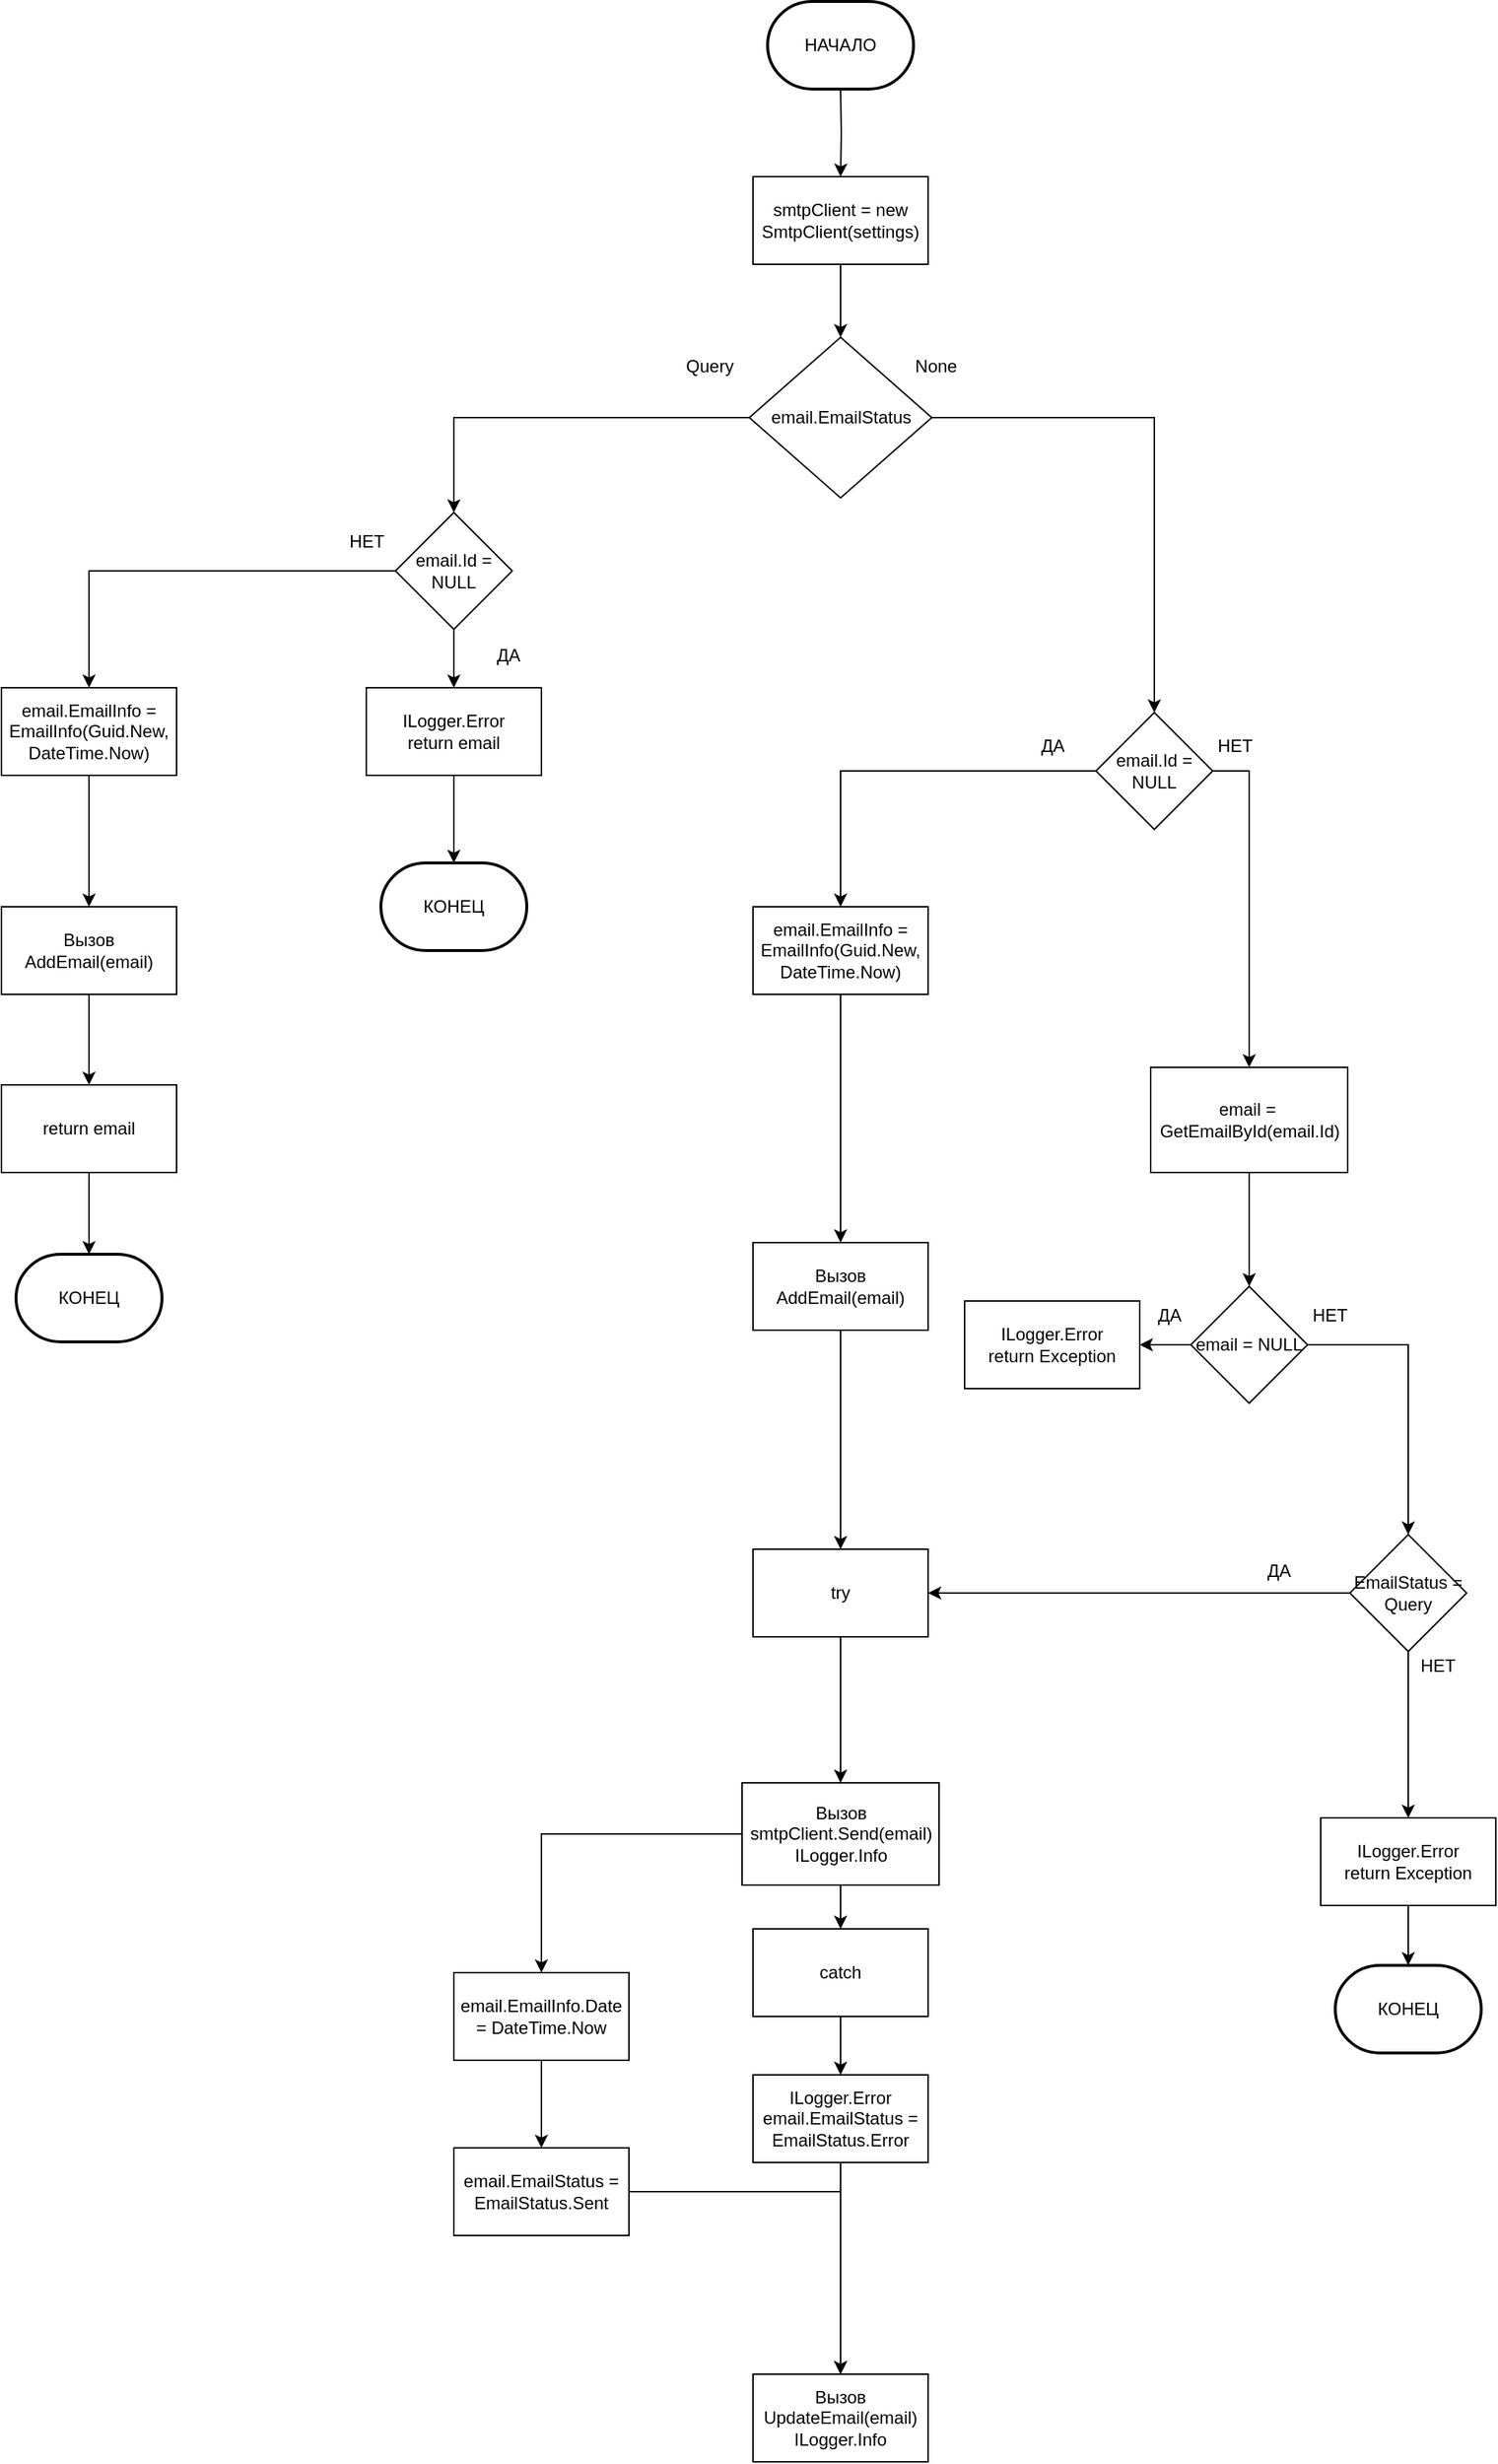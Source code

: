 <mxfile version="13.9.9" type="device"><diagram id="8Qj0aekDWNay7GTrmFe_" name="Page-1"><mxGraphModel dx="1679" dy="494" grid="1" gridSize="10" guides="1" tooltips="1" connect="1" arrows="1" fold="1" page="1" pageScale="1" pageWidth="827" pageHeight="1169" math="0" shadow="0"><root><mxCell id="0"/><mxCell id="1" parent="0"/><mxCell id="5H_Fm3dNlFovkL6MUdHR-4" style="edgeStyle=orthogonalEdgeStyle;rounded=0;orthogonalLoop=1;jettySize=auto;html=1;entryX=0.5;entryY=0;entryDx=0;entryDy=0;" parent="1" target="5H_Fm3dNlFovkL6MUdHR-12" edge="1"><mxGeometry relative="1" as="geometry"><mxPoint x="405" y="160" as="sourcePoint"/><mxPoint x="405" y="210" as="targetPoint"/></mxGeometry></mxCell><mxCell id="5H_Fm3dNlFovkL6MUdHR-10" value="НАЧАЛО" style="strokeWidth=2;html=1;shape=mxgraph.flowchart.terminator;whiteSpace=wrap;" parent="1" vertex="1"><mxGeometry x="355" y="100" width="100" height="60" as="geometry"/></mxCell><mxCell id="5H_Fm3dNlFovkL6MUdHR-62" style="edgeStyle=orthogonalEdgeStyle;rounded=0;orthogonalLoop=1;jettySize=auto;html=1;entryX=0.5;entryY=0;entryDx=0;entryDy=0;" parent="1" source="5H_Fm3dNlFovkL6MUdHR-12" target="5H_Fm3dNlFovkL6MUdHR-48" edge="1"><mxGeometry relative="1" as="geometry"/></mxCell><mxCell id="5H_Fm3dNlFovkL6MUdHR-12" value="smtpClient = new SmtpClient(settings)" style="rounded=0;whiteSpace=wrap;html=1;" parent="1" vertex="1"><mxGeometry x="345" y="220" width="120" height="60" as="geometry"/></mxCell><mxCell id="5H_Fm3dNlFovkL6MUdHR-17" style="edgeStyle=orthogonalEdgeStyle;rounded=0;orthogonalLoop=1;jettySize=auto;html=1;entryX=0.5;entryY=0;entryDx=0;entryDy=0;" parent="1" source="5H_Fm3dNlFovkL6MUdHR-14" target="5H_Fm3dNlFovkL6MUdHR-16" edge="1"><mxGeometry relative="1" as="geometry"/></mxCell><mxCell id="5H_Fm3dNlFovkL6MUdHR-14" value="try" style="rounded=0;whiteSpace=wrap;html=1;" parent="1" vertex="1"><mxGeometry x="345" y="1160" width="120" height="60" as="geometry"/></mxCell><mxCell id="0-1QyOiTHDfjjHZZSH5l-12" style="edgeStyle=orthogonalEdgeStyle;rounded=0;orthogonalLoop=1;jettySize=auto;html=1;entryX=0.5;entryY=0;entryDx=0;entryDy=0;" edge="1" parent="1" source="5H_Fm3dNlFovkL6MUdHR-16" target="0-1QyOiTHDfjjHZZSH5l-10"><mxGeometry relative="1" as="geometry"/></mxCell><mxCell id="0-1QyOiTHDfjjHZZSH5l-16" style="edgeStyle=orthogonalEdgeStyle;rounded=0;orthogonalLoop=1;jettySize=auto;html=1;" edge="1" parent="1" source="5H_Fm3dNlFovkL6MUdHR-16" target="5H_Fm3dNlFovkL6MUdHR-23"><mxGeometry relative="1" as="geometry"/></mxCell><mxCell id="5H_Fm3dNlFovkL6MUdHR-16" value="Вызов smtpClient.Send(email)&lt;br&gt;ILogger.Info" style="rounded=0;whiteSpace=wrap;html=1;" parent="1" vertex="1"><mxGeometry x="337.5" y="1320" width="135" height="70" as="geometry"/></mxCell><mxCell id="0-1QyOiTHDfjjHZZSH5l-19" style="edgeStyle=orthogonalEdgeStyle;rounded=0;orthogonalLoop=1;jettySize=auto;html=1;entryX=0.5;entryY=0;entryDx=0;entryDy=0;" edge="1" parent="1" source="5H_Fm3dNlFovkL6MUdHR-23" target="5H_Fm3dNlFovkL6MUdHR-35"><mxGeometry relative="1" as="geometry"/></mxCell><mxCell id="5H_Fm3dNlFovkL6MUdHR-23" value="email.EmailInfo.Date = DateTime.Now" style="rounded=0;whiteSpace=wrap;html=1;" parent="1" vertex="1"><mxGeometry x="140" y="1450" width="120" height="60" as="geometry"/></mxCell><mxCell id="0-1QyOiTHDfjjHZZSH5l-20" style="edgeStyle=orthogonalEdgeStyle;rounded=0;orthogonalLoop=1;jettySize=auto;html=1;entryX=0.5;entryY=0;entryDx=0;entryDy=0;" edge="1" parent="1" source="5H_Fm3dNlFovkL6MUdHR-35" target="5H_Fm3dNlFovkL6MUdHR-44"><mxGeometry relative="1" as="geometry"/></mxCell><mxCell id="5H_Fm3dNlFovkL6MUdHR-35" value="email.EmailStatus = EmailStatus.Sent" style="rounded=0;whiteSpace=wrap;html=1;" parent="1" vertex="1"><mxGeometry x="140" y="1570" width="120" height="60" as="geometry"/></mxCell><mxCell id="0-1QyOiTHDfjjHZZSH5l-22" style="edgeStyle=orthogonalEdgeStyle;rounded=0;orthogonalLoop=1;jettySize=auto;html=1;entryX=0.5;entryY=0;entryDx=0;entryDy=0;" edge="1" parent="1" source="5H_Fm3dNlFovkL6MUdHR-37" target="5H_Fm3dNlFovkL6MUdHR-44"><mxGeometry relative="1" as="geometry"/></mxCell><mxCell id="5H_Fm3dNlFovkL6MUdHR-37" value="ILogger.Error&lt;br&gt;email.EmailStatus = EmailStatus.Error" style="rounded=0;whiteSpace=wrap;html=1;" parent="1" vertex="1"><mxGeometry x="345" y="1520" width="120" height="60" as="geometry"/></mxCell><mxCell id="5H_Fm3dNlFovkL6MUdHR-44" value="Вызов UpdateEmail(email)&lt;br&gt;ILogger.Info" style="rounded=0;whiteSpace=wrap;html=1;" parent="1" vertex="1"><mxGeometry x="345" y="1725" width="120" height="60" as="geometry"/></mxCell><mxCell id="5H_Fm3dNlFovkL6MUdHR-60" style="edgeStyle=orthogonalEdgeStyle;rounded=0;orthogonalLoop=1;jettySize=auto;html=1;exitX=0;exitY=0.5;exitDx=0;exitDy=0;entryX=0.5;entryY=0;entryDx=0;entryDy=0;" parent="1" source="5H_Fm3dNlFovkL6MUdHR-48" target="5H_Fm3dNlFovkL6MUdHR-66" edge="1"><mxGeometry relative="1" as="geometry"><mxPoint x="140" y="480" as="targetPoint"/></mxGeometry></mxCell><mxCell id="5H_Fm3dNlFovkL6MUdHR-85" style="edgeStyle=orthogonalEdgeStyle;rounded=0;orthogonalLoop=1;jettySize=auto;html=1;entryX=0.5;entryY=0;entryDx=0;entryDy=0;" parent="1" source="5H_Fm3dNlFovkL6MUdHR-48" target="5H_Fm3dNlFovkL6MUdHR-84" edge="1"><mxGeometry relative="1" as="geometry"/></mxCell><mxCell id="5H_Fm3dNlFovkL6MUdHR-48" value="email.EmailStatus" style="rhombus;whiteSpace=wrap;html=1;" parent="1" vertex="1"><mxGeometry x="342.5" y="330" width="125" height="110" as="geometry"/></mxCell><mxCell id="5H_Fm3dNlFovkL6MUdHR-61" value="Query" style="text;html=1;align=center;verticalAlign=middle;resizable=0;points=[];autosize=1;" parent="1" vertex="1"><mxGeometry x="290" y="340" width="50" height="20" as="geometry"/></mxCell><mxCell id="5H_Fm3dNlFovkL6MUdHR-68" style="edgeStyle=orthogonalEdgeStyle;rounded=0;orthogonalLoop=1;jettySize=auto;html=1;entryX=0.5;entryY=0;entryDx=0;entryDy=0;" parent="1" source="5H_Fm3dNlFovkL6MUdHR-66" target="5H_Fm3dNlFovkL6MUdHR-67" edge="1"><mxGeometry relative="1" as="geometry"/></mxCell><mxCell id="Z2vICi14czwNzqXFU4by-3" style="edgeStyle=orthogonalEdgeStyle;rounded=0;orthogonalLoop=1;jettySize=auto;html=1;exitX=0;exitY=0.5;exitDx=0;exitDy=0;entryX=0.5;entryY=0;entryDx=0;entryDy=0;" parent="1" source="5H_Fm3dNlFovkL6MUdHR-66" target="XbmcL31FPRwmKU8Qa4Oa-15" edge="1"><mxGeometry relative="1" as="geometry"><mxPoint x="-110" y="840" as="targetPoint"/></mxGeometry></mxCell><mxCell id="5H_Fm3dNlFovkL6MUdHR-66" value="email.Id = NULL" style="rhombus;whiteSpace=wrap;html=1;" parent="1" vertex="1"><mxGeometry x="100" y="450" width="80" height="80" as="geometry"/></mxCell><mxCell id="5H_Fm3dNlFovkL6MUdHR-69" style="edgeStyle=orthogonalEdgeStyle;rounded=0;orthogonalLoop=1;jettySize=auto;html=1;" parent="1" source="5H_Fm3dNlFovkL6MUdHR-67" edge="1"><mxGeometry relative="1" as="geometry"><mxPoint x="140" y="690" as="targetPoint"/></mxGeometry></mxCell><mxCell id="5H_Fm3dNlFovkL6MUdHR-67" value="ILogger.Error&lt;br&gt;return email" style="rounded=0;whiteSpace=wrap;html=1;" parent="1" vertex="1"><mxGeometry x="80" y="570" width="120" height="60" as="geometry"/></mxCell><mxCell id="5H_Fm3dNlFovkL6MUdHR-70" value="КОНЕЦ" style="strokeWidth=2;html=1;shape=mxgraph.flowchart.terminator;whiteSpace=wrap;" parent="1" vertex="1"><mxGeometry x="90" y="690" width="100" height="60" as="geometry"/></mxCell><mxCell id="5H_Fm3dNlFovkL6MUdHR-75" value="ДА" style="text;html=1;align=center;verticalAlign=middle;resizable=0;points=[];autosize=1;" parent="1" vertex="1"><mxGeometry x="162" y="538" width="30" height="20" as="geometry"/></mxCell><mxCell id="5H_Fm3dNlFovkL6MUdHR-77" value="НЕТ" style="text;html=1;align=center;verticalAlign=middle;resizable=0;points=[];autosize=1;" parent="1" vertex="1"><mxGeometry x="60" y="460" width="40" height="20" as="geometry"/></mxCell><mxCell id="5H_Fm3dNlFovkL6MUdHR-93" style="edgeStyle=orthogonalEdgeStyle;rounded=0;orthogonalLoop=1;jettySize=auto;html=1;entryX=0.5;entryY=0;entryDx=0;entryDy=0;" parent="1" source="5H_Fm3dNlFovkL6MUdHR-84" target="5H_Fm3dNlFovkL6MUdHR-91" edge="1"><mxGeometry relative="1" as="geometry"><Array as="points"><mxPoint x="685" y="627"/></Array></mxGeometry></mxCell><mxCell id="Z2vICi14czwNzqXFU4by-12" style="edgeStyle=orthogonalEdgeStyle;rounded=0;orthogonalLoop=1;jettySize=auto;html=1;exitX=0;exitY=0.5;exitDx=0;exitDy=0;" parent="1" source="5H_Fm3dNlFovkL6MUdHR-84" target="Z2vICi14czwNzqXFU4by-6" edge="1"><mxGeometry relative="1" as="geometry"/></mxCell><mxCell id="5H_Fm3dNlFovkL6MUdHR-84" value="email.Id = NULL" style="rhombus;whiteSpace=wrap;html=1;" parent="1" vertex="1"><mxGeometry x="580" y="587" width="80" height="80" as="geometry"/></mxCell><mxCell id="5H_Fm3dNlFovkL6MUdHR-86" value="None" style="text;html=1;align=center;verticalAlign=middle;resizable=0;points=[];autosize=1;" parent="1" vertex="1"><mxGeometry x="450" y="340" width="40" height="20" as="geometry"/></mxCell><mxCell id="5H_Fm3dNlFovkL6MUdHR-89" value="НЕТ" style="text;html=1;align=center;verticalAlign=middle;resizable=0;points=[];autosize=1;" parent="1" vertex="1"><mxGeometry x="655" y="600" width="40" height="20" as="geometry"/></mxCell><mxCell id="0-1QyOiTHDfjjHZZSH5l-4" style="edgeStyle=orthogonalEdgeStyle;rounded=0;orthogonalLoop=1;jettySize=auto;html=1;" edge="1" parent="1" source="5H_Fm3dNlFovkL6MUdHR-91" target="0-1QyOiTHDfjjHZZSH5l-1"><mxGeometry relative="1" as="geometry"/></mxCell><mxCell id="5H_Fm3dNlFovkL6MUdHR-91" value="email =&amp;nbsp; GetEmailById(email.Id)" style="rounded=0;whiteSpace=wrap;html=1;" parent="1" vertex="1"><mxGeometry x="617.5" y="830" width="135" height="72" as="geometry"/></mxCell><mxCell id="5H_Fm3dNlFovkL6MUdHR-96" style="edgeStyle=orthogonalEdgeStyle;rounded=0;orthogonalLoop=1;jettySize=auto;html=1;entryX=1;entryY=0.5;entryDx=0;entryDy=0;" parent="1" source="5H_Fm3dNlFovkL6MUdHR-94" target="5H_Fm3dNlFovkL6MUdHR-14" edge="1"><mxGeometry relative="1" as="geometry"/></mxCell><mxCell id="5H_Fm3dNlFovkL6MUdHR-98" style="edgeStyle=orthogonalEdgeStyle;rounded=0;orthogonalLoop=1;jettySize=auto;html=1;entryX=0.5;entryY=0;entryDx=0;entryDy=0;" parent="1" source="5H_Fm3dNlFovkL6MUdHR-94" target="5H_Fm3dNlFovkL6MUdHR-99" edge="1"><mxGeometry relative="1" as="geometry"><mxPoint x="794" y="1325" as="targetPoint"/></mxGeometry></mxCell><mxCell id="5H_Fm3dNlFovkL6MUdHR-94" value="EmailStatus = Query" style="rhombus;whiteSpace=wrap;html=1;" parent="1" vertex="1"><mxGeometry x="754" y="1150" width="80" height="80" as="geometry"/></mxCell><mxCell id="5H_Fm3dNlFovkL6MUdHR-97" value="ДА" style="text;html=1;align=center;verticalAlign=middle;resizable=0;points=[];autosize=1;" parent="1" vertex="1"><mxGeometry x="690" y="1165" width="30" height="20" as="geometry"/></mxCell><mxCell id="5H_Fm3dNlFovkL6MUdHR-102" style="edgeStyle=orthogonalEdgeStyle;rounded=0;orthogonalLoop=1;jettySize=auto;html=1;entryX=0.5;entryY=0;entryDx=0;entryDy=0;entryPerimeter=0;" parent="1" source="5H_Fm3dNlFovkL6MUdHR-99" target="5H_Fm3dNlFovkL6MUdHR-101" edge="1"><mxGeometry relative="1" as="geometry"/></mxCell><mxCell id="5H_Fm3dNlFovkL6MUdHR-99" value="ILogger.Error&lt;br&gt;return Exception" style="rounded=0;whiteSpace=wrap;html=1;" parent="1" vertex="1"><mxGeometry x="734" y="1344" width="120" height="60" as="geometry"/></mxCell><mxCell id="5H_Fm3dNlFovkL6MUdHR-100" value="НЕТ" style="text;html=1;align=center;verticalAlign=middle;resizable=0;points=[];autosize=1;" parent="1" vertex="1"><mxGeometry x="794" y="1230" width="40" height="20" as="geometry"/></mxCell><mxCell id="5H_Fm3dNlFovkL6MUdHR-101" value="КОНЕЦ" style="strokeWidth=2;html=1;shape=mxgraph.flowchart.terminator;whiteSpace=wrap;" parent="1" vertex="1"><mxGeometry x="744" y="1445" width="100" height="60" as="geometry"/></mxCell><mxCell id="XbmcL31FPRwmKU8Qa4Oa-14" style="edgeStyle=orthogonalEdgeStyle;rounded=0;orthogonalLoop=1;jettySize=auto;html=1;" parent="1" source="XbmcL31FPRwmKU8Qa4Oa-15" target="XbmcL31FPRwmKU8Qa4Oa-16" edge="1"><mxGeometry relative="1" as="geometry"><mxPoint x="-110" y="674" as="targetPoint"/></mxGeometry></mxCell><mxCell id="XbmcL31FPRwmKU8Qa4Oa-15" value="email.EmailInfo = EmailInfo(Guid.New, DateTime.Now)" style="rounded=0;whiteSpace=wrap;html=1;" parent="1" vertex="1"><mxGeometry x="-170" y="570" width="120" height="60" as="geometry"/></mxCell><mxCell id="XbmcL31FPRwmKU8Qa4Oa-27" style="edgeStyle=orthogonalEdgeStyle;rounded=0;orthogonalLoop=1;jettySize=auto;html=1;" parent="1" source="XbmcL31FPRwmKU8Qa4Oa-16" target="XbmcL31FPRwmKU8Qa4Oa-25" edge="1"><mxGeometry relative="1" as="geometry"/></mxCell><mxCell id="XbmcL31FPRwmKU8Qa4Oa-16" value="Вызов AddEmail(email)" style="rounded=0;whiteSpace=wrap;html=1;" parent="1" vertex="1"><mxGeometry x="-170" y="720" width="120" height="60" as="geometry"/></mxCell><mxCell id="XbmcL31FPRwmKU8Qa4Oa-41" style="edgeStyle=orthogonalEdgeStyle;rounded=0;orthogonalLoop=1;jettySize=auto;html=1;entryX=0.5;entryY=0;entryDx=0;entryDy=0;entryPerimeter=0;" parent="1" source="XbmcL31FPRwmKU8Qa4Oa-25" target="XbmcL31FPRwmKU8Qa4Oa-26" edge="1"><mxGeometry relative="1" as="geometry"/></mxCell><mxCell id="XbmcL31FPRwmKU8Qa4Oa-25" value="return email" style="rounded=0;whiteSpace=wrap;html=1;" parent="1" vertex="1"><mxGeometry x="-170" y="842" width="120" height="60" as="geometry"/></mxCell><mxCell id="XbmcL31FPRwmKU8Qa4Oa-26" value="КОНЕЦ" style="strokeWidth=2;html=1;shape=mxgraph.flowchart.terminator;whiteSpace=wrap;" parent="1" vertex="1"><mxGeometry x="-160" y="958" width="100" height="60" as="geometry"/></mxCell><mxCell id="Z2vICi14czwNzqXFU4by-5" style="edgeStyle=orthogonalEdgeStyle;rounded=0;orthogonalLoop=1;jettySize=auto;html=1;" parent="1" source="Z2vICi14czwNzqXFU4by-6" target="Z2vICi14czwNzqXFU4by-8" edge="1"><mxGeometry relative="1" as="geometry"><mxPoint x="405" y="1002" as="targetPoint"/></mxGeometry></mxCell><mxCell id="Z2vICi14czwNzqXFU4by-6" value="email.EmailInfo = EmailInfo(Guid.New, DateTime.Now)" style="rounded=0;whiteSpace=wrap;html=1;" parent="1" vertex="1"><mxGeometry x="345" y="720" width="120" height="60" as="geometry"/></mxCell><mxCell id="Z2vICi14czwNzqXFU4by-10" style="edgeStyle=orthogonalEdgeStyle;rounded=0;orthogonalLoop=1;jettySize=auto;html=1;entryX=0.5;entryY=0;entryDx=0;entryDy=0;" parent="1" source="Z2vICi14czwNzqXFU4by-8" target="5H_Fm3dNlFovkL6MUdHR-14" edge="1"><mxGeometry relative="1" as="geometry"/></mxCell><mxCell id="Z2vICi14czwNzqXFU4by-8" value="Вызов AddEmail(email)" style="rounded=0;whiteSpace=wrap;html=1;" parent="1" vertex="1"><mxGeometry x="345" y="950" width="120" height="60" as="geometry"/></mxCell><mxCell id="Z2vICi14czwNzqXFU4by-13" value="ДА" style="text;html=1;align=center;verticalAlign=middle;resizable=0;points=[];autosize=1;" parent="1" vertex="1"><mxGeometry x="535" y="600" width="30" height="20" as="geometry"/></mxCell><mxCell id="0-1QyOiTHDfjjHZZSH5l-2" style="edgeStyle=orthogonalEdgeStyle;rounded=0;orthogonalLoop=1;jettySize=auto;html=1;exitX=1;exitY=0.5;exitDx=0;exitDy=0;entryX=0.5;entryY=0;entryDx=0;entryDy=0;" edge="1" parent="1" source="0-1QyOiTHDfjjHZZSH5l-1" target="5H_Fm3dNlFovkL6MUdHR-94"><mxGeometry relative="1" as="geometry"/></mxCell><mxCell id="0-1QyOiTHDfjjHZZSH5l-6" style="edgeStyle=orthogonalEdgeStyle;rounded=0;orthogonalLoop=1;jettySize=auto;html=1;entryX=1;entryY=0.5;entryDx=0;entryDy=0;" edge="1" parent="1" source="0-1QyOiTHDfjjHZZSH5l-1" target="0-1QyOiTHDfjjHZZSH5l-5"><mxGeometry relative="1" as="geometry"/></mxCell><mxCell id="0-1QyOiTHDfjjHZZSH5l-1" value="email = NULL" style="rhombus;whiteSpace=wrap;html=1;" vertex="1" parent="1"><mxGeometry x="645" y="980" width="80" height="80" as="geometry"/></mxCell><mxCell id="0-1QyOiTHDfjjHZZSH5l-3" value="НЕТ" style="text;html=1;align=center;verticalAlign=middle;resizable=0;points=[];autosize=1;" vertex="1" parent="1"><mxGeometry x="720" y="990" width="40" height="20" as="geometry"/></mxCell><mxCell id="0-1QyOiTHDfjjHZZSH5l-5" value="ILogger.Error&lt;br&gt;return Exception" style="rounded=0;whiteSpace=wrap;html=1;" vertex="1" parent="1"><mxGeometry x="490" y="990" width="120" height="60" as="geometry"/></mxCell><mxCell id="0-1QyOiTHDfjjHZZSH5l-7" value="ДА" style="text;html=1;align=center;verticalAlign=middle;resizable=0;points=[];autosize=1;" vertex="1" parent="1"><mxGeometry x="615" y="990" width="30" height="20" as="geometry"/></mxCell><mxCell id="0-1QyOiTHDfjjHZZSH5l-21" style="edgeStyle=orthogonalEdgeStyle;rounded=0;orthogonalLoop=1;jettySize=auto;html=1;entryX=0.5;entryY=0;entryDx=0;entryDy=0;" edge="1" parent="1" source="0-1QyOiTHDfjjHZZSH5l-10" target="5H_Fm3dNlFovkL6MUdHR-37"><mxGeometry relative="1" as="geometry"/></mxCell><mxCell id="0-1QyOiTHDfjjHZZSH5l-10" value="catch" style="rounded=0;whiteSpace=wrap;html=1;" vertex="1" parent="1"><mxGeometry x="345" y="1420" width="120" height="60" as="geometry"/></mxCell></root></mxGraphModel></diagram></mxfile>